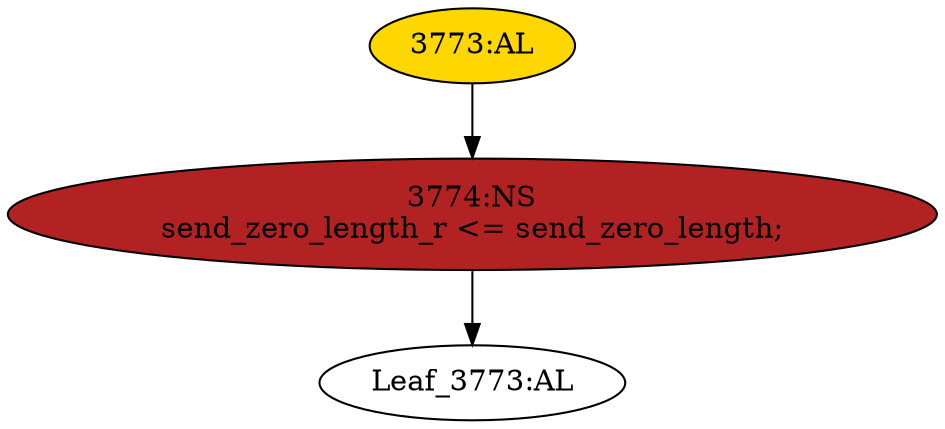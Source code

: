 strict digraph "" {
	node [label="\N"];
	"Leaf_3773:AL"	 [def_var="['send_zero_length_r']",
		label="Leaf_3773:AL"];
	"3774:NS"	 [ast="<pyverilog.vparser.ast.NonblockingSubstitution object at 0x7f13b5568650>",
		fillcolor=firebrick,
		label="3774:NS
send_zero_length_r <= send_zero_length;",
		statements="[<pyverilog.vparser.ast.NonblockingSubstitution object at 0x7f13b5568650>]",
		style=filled,
		typ=NonblockingSubstitution];
	"3774:NS" -> "Leaf_3773:AL"	 [cond="[]",
		lineno=None];
	"3773:AL"	 [ast="<pyverilog.vparser.ast.Always object at 0x7f13b55687d0>",
		clk_sens=True,
		fillcolor=gold,
		label="3773:AL",
		sens="['clk']",
		statements="[]",
		style=filled,
		typ=Always,
		use_var="['send_zero_length']"];
	"3773:AL" -> "3774:NS"	 [cond="[]",
		lineno=None];
}
